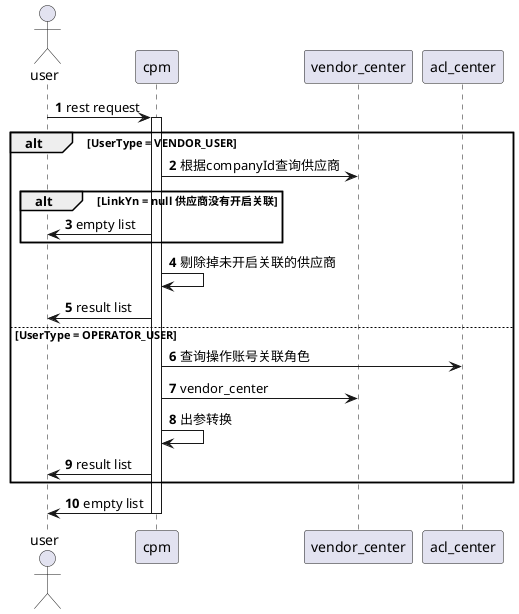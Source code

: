 @startuml
autonumber
actor user
participant cpm


user-> cpm: rest request

activate cpm
alt UserType = VENDOR_USER
cpm -> vendor_center : 根据companyId查询供应商

    alt LinkYn = null 供应商没有开启关联
    cpm -> user : empty list
    end
    cpm -> cpm :剔除掉未开启关联的供应商

    cpm -> user : result list

else UserType = OPERATOR_USER
    cpm -> acl_center : 查询操作账号关联角色
    cpm -> vendor_center : vendor_center
    cpm -> cpm :出参转换
    cpm -> user : result list
end
    cpm -> user : empty list
deactivate cpm




@enduml
